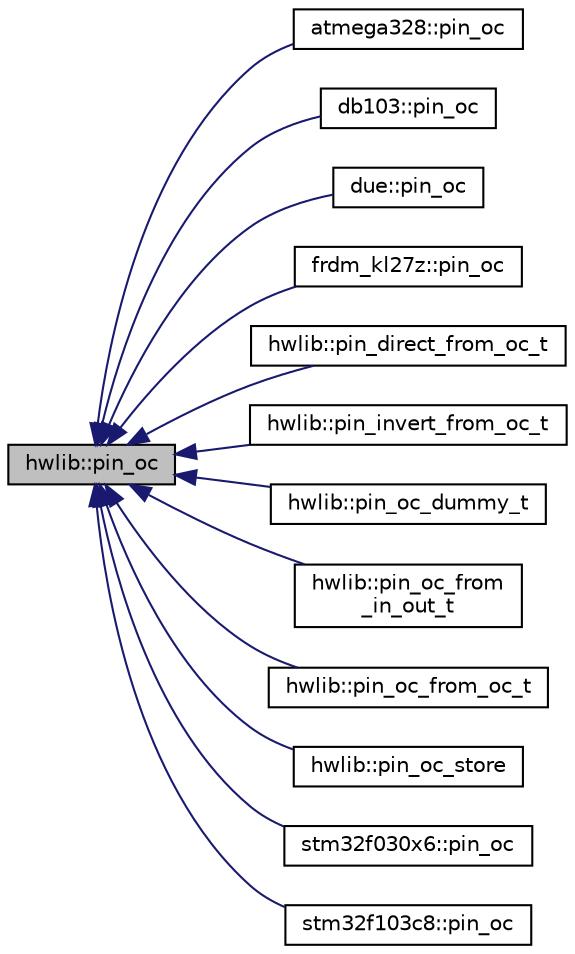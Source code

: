 digraph "hwlib::pin_oc"
{
  edge [fontname="Helvetica",fontsize="10",labelfontname="Helvetica",labelfontsize="10"];
  node [fontname="Helvetica",fontsize="10",shape=record];
  rankdir="LR";
  Node0 [label="hwlib::pin_oc",height=0.2,width=0.4,color="black", fillcolor="grey75", style="filled", fontcolor="black"];
  Node0 -> Node1 [dir="back",color="midnightblue",fontsize="10",style="solid",fontname="Helvetica"];
  Node1 [label="atmega328::pin_oc",height=0.2,width=0.4,color="black", fillcolor="white", style="filled",URL="$classatmega328_1_1pin__oc.html",tooltip="pin_oc implementation for a ATMega328P "];
  Node0 -> Node2 [dir="back",color="midnightblue",fontsize="10",style="solid",fontname="Helvetica"];
  Node2 [label="db103::pin_oc",height=0.2,width=0.4,color="black", fillcolor="white", style="filled",URL="$classdb103_1_1pin__oc.html",tooltip="pin_oc implementation for the LPC1114 "];
  Node0 -> Node3 [dir="back",color="midnightblue",fontsize="10",style="solid",fontname="Helvetica"];
  Node3 [label="due::pin_oc",height=0.2,width=0.4,color="black", fillcolor="white", style="filled",URL="$classdue_1_1pin__oc.html",tooltip="pin_oc implementation for a ATSAM3X8E "];
  Node0 -> Node4 [dir="back",color="midnightblue",fontsize="10",style="solid",fontname="Helvetica"];
  Node4 [label="frdm_kl27z::pin_oc",height=0.2,width=0.4,color="black", fillcolor="white", style="filled",URL="$classfrdm__kl27z_1_1pin__oc.html"];
  Node0 -> Node5 [dir="back",color="midnightblue",fontsize="10",style="solid",fontname="Helvetica"];
  Node5 [label="hwlib::pin_direct_from_oc_t",height=0.2,width=0.4,color="black", fillcolor="white", style="filled",URL="$classhwlib_1_1pin__direct__from__oc__t.html"];
  Node0 -> Node6 [dir="back",color="midnightblue",fontsize="10",style="solid",fontname="Helvetica"];
  Node6 [label="hwlib::pin_invert_from_oc_t",height=0.2,width=0.4,color="black", fillcolor="white", style="filled",URL="$classhwlib_1_1pin__invert__from__oc__t.html"];
  Node0 -> Node7 [dir="back",color="midnightblue",fontsize="10",style="solid",fontname="Helvetica"];
  Node7 [label="hwlib::pin_oc_dummy_t",height=0.2,width=0.4,color="black", fillcolor="white", style="filled",URL="$classhwlib_1_1pin__oc__dummy__t.html",tooltip="a dummy (do-nothing) pin_oc class "];
  Node0 -> Node8 [dir="back",color="midnightblue",fontsize="10",style="solid",fontname="Helvetica"];
  Node8 [label="hwlib::pin_oc_from\l_in_out_t",height=0.2,width=0.4,color="black", fillcolor="white", style="filled",URL="$classhwlib_1_1pin__oc__from__in__out__t.html"];
  Node0 -> Node9 [dir="back",color="midnightblue",fontsize="10",style="solid",fontname="Helvetica"];
  Node9 [label="hwlib::pin_oc_from_oc_t",height=0.2,width=0.4,color="black", fillcolor="white", style="filled",URL="$classhwlib_1_1pin__oc__from__oc__t.html"];
  Node0 -> Node10 [dir="back",color="midnightblue",fontsize="10",style="solid",fontname="Helvetica"];
  Node10 [label="hwlib::pin_oc_store",height=0.2,width=0.4,color="black", fillcolor="white", style="filled",URL="$classhwlib_1_1pin__oc__store.html"];
  Node0 -> Node11 [dir="back",color="midnightblue",fontsize="10",style="solid",fontname="Helvetica"];
  Node11 [label="stm32f030x6::pin_oc",height=0.2,width=0.4,color="black", fillcolor="white", style="filled",URL="$classstm32f030x6_1_1pin__oc.html",tooltip="pin_oc implementation for an stm32f030x6 "];
  Node0 -> Node12 [dir="back",color="midnightblue",fontsize="10",style="solid",fontname="Helvetica"];
  Node12 [label="stm32f103c8::pin_oc",height=0.2,width=0.4,color="black", fillcolor="white", style="filled",URL="$classstm32f103c8_1_1pin__oc.html",tooltip="pin_oc implementation for an stm32f103c8 "];
}
